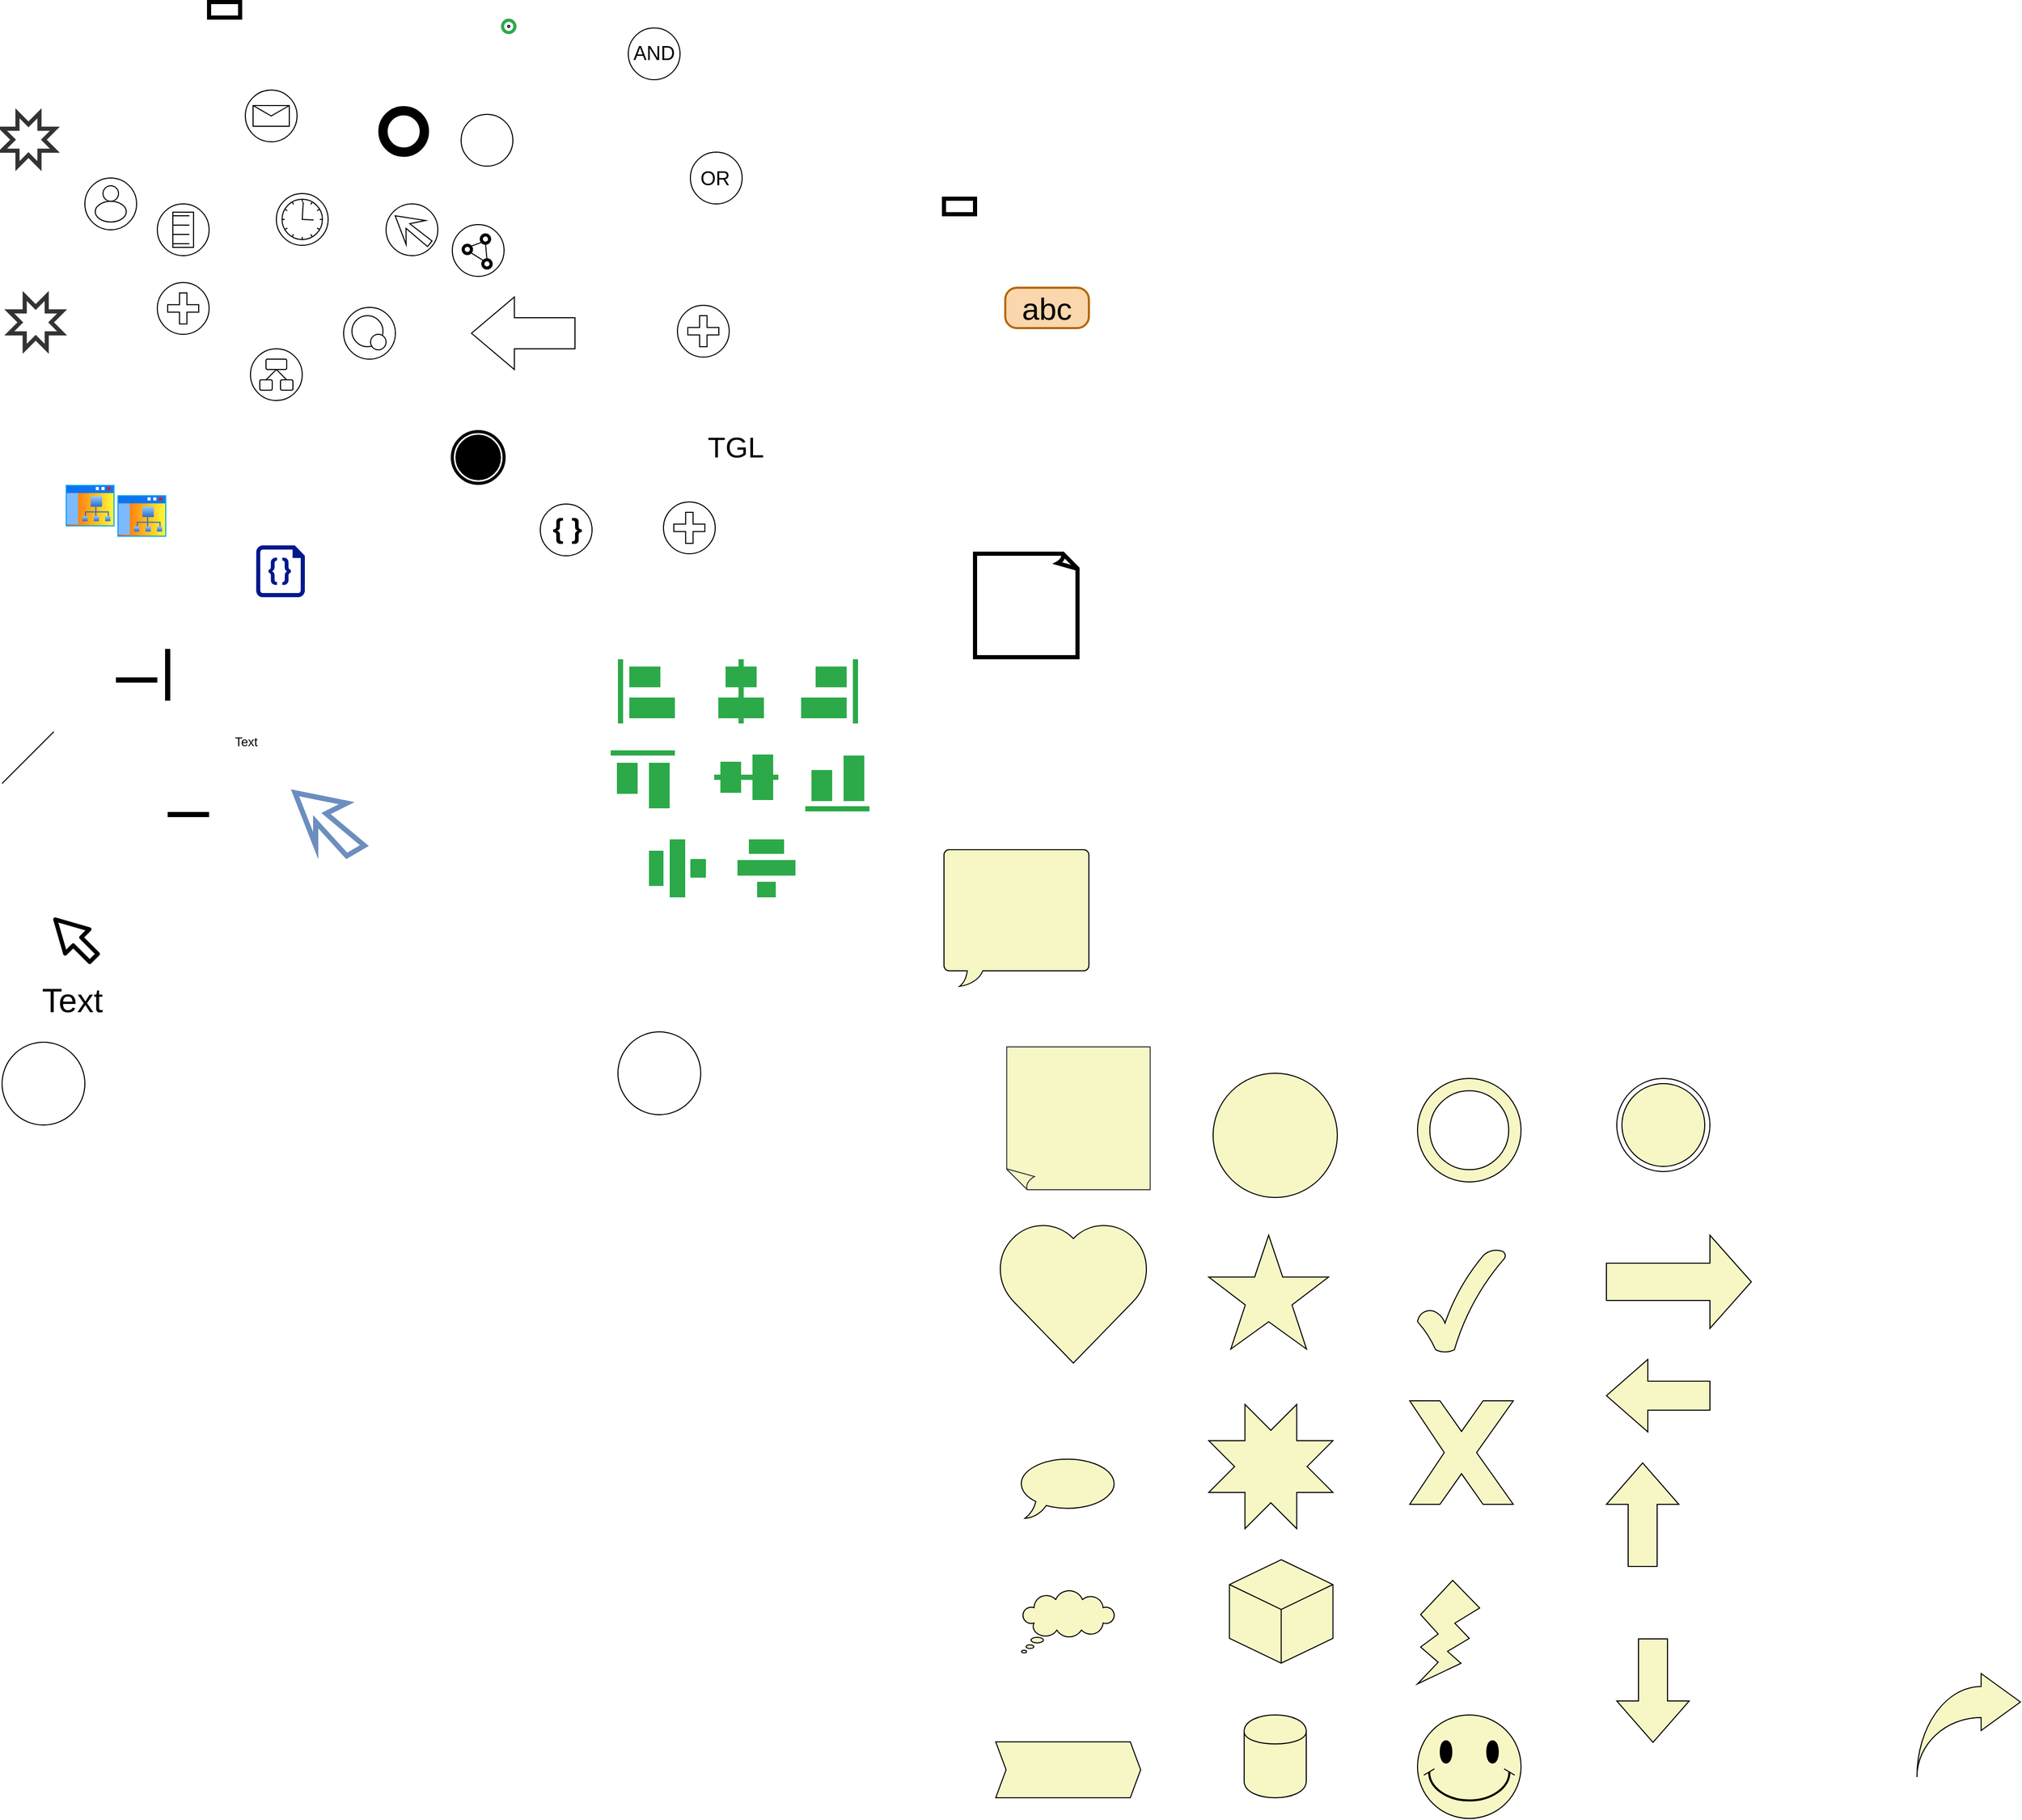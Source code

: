 <mxfile version="12.6.5" type="device"><diagram id="MKchFm_gCQzpG7gEIsij" name="Page-1"><mxGraphModel dx="1106" dy="780" grid="1" gridSize="10" guides="1" tooltips="1" connect="1" arrows="1" fold="1" page="1" pageScale="1" pageWidth="2339" pageHeight="3300" background="none" math="0" shadow="0"><root><mxCell id="0"/><mxCell id="1" parent="0"/><mxCell id="wFlsKhFSELCTzYwG2YkQ-5" value="" style="shape=mxgraph.bpmn.shape;html=1;verticalLabelPosition=bottom;labelBackgroundColor=#ffffff;verticalAlign=top;align=center;perimeter=ellipsePerimeter;outlineConnect=0;outline=standard;symbol=general;" parent="1" vertex="1"><mxGeometry x="553.5" y="153.5" width="50" height="50" as="geometry"/></mxCell><mxCell id="wFlsKhFSELCTzYwG2YkQ-6" value="" style="shape=mxgraph.bpmn.shape;html=1;verticalLabelPosition=bottom;labelBackgroundColor=#ffffff;verticalAlign=top;align=center;perimeter=ellipsePerimeter;outlineConnect=0;outline=end;symbol=general;strokeWidth=3;" parent="1" vertex="1"><mxGeometry x="478" y="150" width="40" height="40" as="geometry"/></mxCell><mxCell id="wFlsKhFSELCTzYwG2YkQ-7" value="" style="shape=mxgraph.bpmn.shape;html=1;verticalLabelPosition=bottom;labelBackgroundColor=#ffffff;verticalAlign=top;align=center;perimeter=ellipsePerimeter;outlineConnect=0;outline=standard;symbol=message;" parent="1" vertex="1"><mxGeometry x="345" y="130" width="50" height="50" as="geometry"/></mxCell><mxCell id="wFlsKhFSELCTzYwG2YkQ-8" value="" style="shape=mxgraph.bpmn.shape;html=1;verticalLabelPosition=bottom;labelBackgroundColor=#ffffff;verticalAlign=top;align=center;perimeter=ellipsePerimeter;outlineConnect=0;outline=standard;symbol=timer;" parent="1" vertex="1"><mxGeometry x="375" y="230" width="50" height="50" as="geometry"/></mxCell><mxCell id="wFlsKhFSELCTzYwG2YkQ-11" value="" style="shape=mxgraph.bpmn.shape;html=1;verticalLabelPosition=bottom;labelBackgroundColor=#ffffff;verticalAlign=top;align=center;perimeter=ellipsePerimeter;outlineConnect=0;outline=end;symbol=terminate;" parent="1" vertex="1"><mxGeometry x="545" y="460" width="50" height="50" as="geometry"/></mxCell><mxCell id="wFlsKhFSELCTzYwG2YkQ-12" value="" style="shape=mxgraph.bpmn.shape;html=1;verticalLabelPosition=bottom;labelBackgroundColor=#ffffff;verticalAlign=top;align=center;perimeter=ellipsePerimeter;outlineConnect=0;outline=standard;symbol=general;" parent="1" vertex="1"><mxGeometry x="715" y="70" width="50" height="50" as="geometry"/></mxCell><mxCell id="wFlsKhFSELCTzYwG2YkQ-14" value="AND" style="text;html=1;strokeColor=none;fillColor=none;align=center;verticalAlign=middle;whiteSpace=wrap;rounded=0;fontSize=19;" parent="1" vertex="1"><mxGeometry x="720" y="85" width="40" height="20" as="geometry"/></mxCell><mxCell id="wFlsKhFSELCTzYwG2YkQ-15" value="" style="shape=mxgraph.bpmn.shape;html=1;verticalLabelPosition=bottom;labelBackgroundColor=#ffffff;verticalAlign=top;align=center;perimeter=ellipsePerimeter;outlineConnect=0;outline=standard;symbol=general;" parent="1" vertex="1"><mxGeometry x="775" y="190" width="50" height="50" as="geometry"/></mxCell><mxCell id="wFlsKhFSELCTzYwG2YkQ-16" value="OR" style="text;html=1;strokeColor=none;fillColor=none;align=center;verticalAlign=middle;whiteSpace=wrap;rounded=0;fontSize=19;" parent="1" vertex="1"><mxGeometry x="779" y="206" width="40" height="20" as="geometry"/></mxCell><mxCell id="wFlsKhFSELCTzYwG2YkQ-17" value="" style="shape=mxgraph.bpmn.shape;html=1;verticalLabelPosition=bottom;labelBackgroundColor=#ffffff;verticalAlign=top;align=center;perimeter=ellipsePerimeter;outlineConnect=0;outline=standard;symbol=general;" parent="1" vertex="1"><mxGeometry x="350" y="380" width="50" height="50" as="geometry"/></mxCell><mxCell id="wFlsKhFSELCTzYwG2YkQ-28" value="" style="shape=mxgraph.bpmn.shape;html=1;verticalLabelPosition=bottom;labelBackgroundColor=#ffffff;verticalAlign=top;align=center;perimeter=ellipsePerimeter;outlineConnect=0;outline=standard;symbol=general;" parent="1" vertex="1"><mxGeometry x="440" y="340" width="50" height="50" as="geometry"/></mxCell><mxCell id="wFlsKhFSELCTzYwG2YkQ-29" value="" style="shape=mxgraph.bpmn.shape;html=1;verticalLabelPosition=bottom;labelBackgroundColor=#ffffff;verticalAlign=top;align=center;perimeter=ellipsePerimeter;outlineConnect=0;outline=standard;symbol=general;" parent="1" vertex="1"><mxGeometry x="448" y="348" width="30" height="30" as="geometry"/></mxCell><mxCell id="wFlsKhFSELCTzYwG2YkQ-30" value="" style="shape=mxgraph.bpmn.shape;html=1;verticalLabelPosition=bottom;labelBackgroundColor=#ffffff;verticalAlign=top;align=center;perimeter=ellipsePerimeter;outlineConnect=0;outline=standard;symbol=general;" parent="1" vertex="1"><mxGeometry x="466" y="366" width="15" height="15" as="geometry"/></mxCell><mxCell id="wFlsKhFSELCTzYwG2YkQ-34" value="" style="aspect=fixed;perimeter=ellipsePerimeter;html=1;align=center;shadow=0;dashed=0;spacingTop=3;image;image=img/lib/active_directory/sub_site.svg;fontSize=19;" parent="1" vertex="1"><mxGeometry x="220" y="520" width="50" height="43" as="geometry"/></mxCell><mxCell id="wFlsKhFSELCTzYwG2YkQ-35" value="" style="aspect=fixed;perimeter=ellipsePerimeter;html=1;align=center;shadow=0;dashed=0;spacingTop=3;image;image=img/lib/active_directory/sub_site.svg;fontSize=19;" parent="1" vertex="1"><mxGeometry x="170" y="510" width="50" height="43" as="geometry"/></mxCell><mxCell id="wFlsKhFSELCTzYwG2YkQ-36" value="" style="rounded=1;whiteSpace=wrap;html=1;fontSize=19;" parent="1" vertex="1"><mxGeometry x="365" y="390" width="20" height="10" as="geometry"/></mxCell><mxCell id="wFlsKhFSELCTzYwG2YkQ-37" value="" style="rounded=1;whiteSpace=wrap;html=1;fontSize=19;" parent="1" vertex="1"><mxGeometry x="359" y="410" width="12" height="10" as="geometry"/></mxCell><mxCell id="wFlsKhFSELCTzYwG2YkQ-38" value="" style="rounded=1;whiteSpace=wrap;html=1;fontSize=19;" parent="1" vertex="1"><mxGeometry x="379" y="410" width="12" height="10" as="geometry"/></mxCell><mxCell id="wFlsKhFSELCTzYwG2YkQ-47" value="" style="endArrow=none;html=1;fontSize=19;entryX=0.5;entryY=1;entryDx=0;entryDy=0;exitX=0.5;exitY=0;exitDx=0;exitDy=0;" parent="1" source="wFlsKhFSELCTzYwG2YkQ-37" target="wFlsKhFSELCTzYwG2YkQ-36" edge="1"><mxGeometry width="50" height="50" relative="1" as="geometry"><mxPoint x="370" y="460" as="sourcePoint"/><mxPoint x="420" y="410" as="targetPoint"/><Array as="points"><mxPoint x="365" y="410"/></Array></mxGeometry></mxCell><mxCell id="wFlsKhFSELCTzYwG2YkQ-48" value="" style="endArrow=none;html=1;fontSize=19;exitX=0.5;exitY=0;exitDx=0;exitDy=0;" parent="1" source="wFlsKhFSELCTzYwG2YkQ-38" edge="1"><mxGeometry width="50" height="50" relative="1" as="geometry"><mxPoint x="375" y="420" as="sourcePoint"/><mxPoint x="375" y="400" as="targetPoint"/><Array as="points"/></mxGeometry></mxCell><mxCell id="wFlsKhFSELCTzYwG2YkQ-49" value="" style="shape=mxgraph.bpmn.shape;html=1;verticalLabelPosition=bottom;labelBackgroundColor=#ffffff;verticalAlign=top;align=center;perimeter=ellipsePerimeter;outlineConnect=0;outline=standard;symbol=general;" parent="1" vertex="1"><mxGeometry x="481" y="240" width="50" height="50" as="geometry"/></mxCell><mxCell id="wFlsKhFSELCTzYwG2YkQ-50" value="" style="shape=mxgraph.bpmn.shape;html=1;verticalLabelPosition=bottom;labelBackgroundColor=#ffffff;verticalAlign=top;align=center;perimeter=ellipsePerimeter;outlineConnect=0;outline=standard;symbol=general;" parent="1" vertex="1"><mxGeometry x="545" y="260" width="50" height="50" as="geometry"/></mxCell><mxCell id="wFlsKhFSELCTzYwG2YkQ-51" value="" style="shape=mxgraph.bpmn.shape;html=1;verticalLabelPosition=bottom;labelBackgroundColor=#ffffff;verticalAlign=top;align=center;perimeter=ellipsePerimeter;outlineConnect=0;outline=end;symbol=general;strokeWidth=1;" parent="1" vertex="1"><mxGeometry x="573" y="270" width="8" height="8" as="geometry"/></mxCell><mxCell id="wFlsKhFSELCTzYwG2YkQ-52" value="" style="shape=mxgraph.bpmn.shape;html=1;verticalLabelPosition=bottom;labelBackgroundColor=#ffffff;verticalAlign=top;align=center;perimeter=ellipsePerimeter;outlineConnect=0;outline=end;symbol=general;strokeWidth=1;" parent="1" vertex="1"><mxGeometry x="555.5" y="280" width="8" height="8" as="geometry"/></mxCell><mxCell id="wFlsKhFSELCTzYwG2YkQ-53" value="" style="shape=mxgraph.bpmn.shape;html=1;verticalLabelPosition=bottom;labelBackgroundColor=#ffffff;verticalAlign=top;align=center;perimeter=ellipsePerimeter;outlineConnect=0;outline=end;symbol=general;strokeWidth=1;" parent="1" vertex="1"><mxGeometry x="574.5" y="294" width="8" height="8" as="geometry"/></mxCell><mxCell id="wFlsKhFSELCTzYwG2YkQ-55" value="" style="endArrow=none;html=1;fontSize=19;entryX=0.5;entryY=1;entryDx=0;entryDy=0;exitX=0.5;exitY=0;exitDx=0;exitDy=0;" parent="1" source="wFlsKhFSELCTzYwG2YkQ-53" target="wFlsKhFSELCTzYwG2YkQ-51" edge="1"><mxGeometry width="50" height="50" relative="1" as="geometry"><mxPoint x="577" y="290" as="sourcePoint"/><mxPoint x="628.5" y="298" as="targetPoint"/></mxGeometry></mxCell><mxCell id="wFlsKhFSELCTzYwG2YkQ-56" value="" style="endArrow=none;html=1;fontSize=19;entryX=0.855;entryY=0.855;entryDx=0;entryDy=0;entryPerimeter=0;exitX=0.145;exitY=0.145;exitDx=0;exitDy=0;exitPerimeter=0;" parent="1" source="wFlsKhFSELCTzYwG2YkQ-53" target="wFlsKhFSELCTzYwG2YkQ-52" edge="1"><mxGeometry width="50" height="50" relative="1" as="geometry"><mxPoint x="580" y="300" as="sourcePoint"/><mxPoint x="587" y="288" as="targetPoint"/></mxGeometry></mxCell><mxCell id="wFlsKhFSELCTzYwG2YkQ-57" value="" style="endArrow=none;html=1;fontSize=19;entryX=0.145;entryY=0.855;entryDx=0;entryDy=0;exitX=0.855;exitY=0.145;exitDx=0;exitDy=0;exitPerimeter=0;entryPerimeter=0;" parent="1" source="wFlsKhFSELCTzYwG2YkQ-52" target="wFlsKhFSELCTzYwG2YkQ-51" edge="1"><mxGeometry width="50" height="50" relative="1" as="geometry"><mxPoint x="598.5" y="314" as="sourcePoint"/><mxPoint x="597" y="298" as="targetPoint"/></mxGeometry></mxCell><mxCell id="wFlsKhFSELCTzYwG2YkQ-60" value="" style="html=1;shadow=0;dashed=0;align=center;verticalAlign=middle;shape=mxgraph.arrows2.arrow;dy=0.57;dx=41.43;flipH=1;notch=0;strokeWidth=1;fontSize=19;" parent="1" vertex="1"><mxGeometry x="563.5" y="330" width="100" height="70" as="geometry"/></mxCell><mxCell id="wFlsKhFSELCTzYwG2YkQ-61" value="" style="html=1;shadow=0;dashed=0;align=center;verticalAlign=middle;shape=mxgraph.arrows2.stylisedArrow;dy=0.81;dx=15.77;notch=0;feather=0.77;strokeWidth=1;fontSize=19;rotation=-141;" parent="1" vertex="1"><mxGeometry x="485" y="250" width="43" height="30" as="geometry"/></mxCell><mxCell id="FpRbj6U2jyHxAdm39Giw-1" value="" style="verticalLabelPosition=bottom;verticalAlign=top;html=1;shape=mxgraph.basic.rect;fillColor2=none;strokeWidth=4;size=20;indent=5;" parent="1" vertex="1"><mxGeometry x="310" y="45" width="30" height="15" as="geometry"/></mxCell><mxCell id="FpRbj6U2jyHxAdm39Giw-2" value="" style="verticalLabelPosition=bottom;verticalAlign=top;html=1;shape=mxgraph.basic.8_point_star;strokeColor=#333333;fillColor=none;rotation=90;strokeWidth=4;" parent="1" vertex="1"><mxGeometry x="117" y="329" width="51" height="51" as="geometry"/></mxCell><mxCell id="XHwcnatwrg4kesOlr2tK-1" value="" style="pointerEvents=1;shadow=0;dashed=0;html=1;strokeColor=none;labelPosition=center;verticalLabelPosition=bottom;verticalAlign=top;align=center;shape=mxgraph.azure.code_file;fillColor=#00188D;" parent="1" vertex="1"><mxGeometry x="355.5" y="570" width="47" height="50" as="geometry"/></mxCell><mxCell id="XHwcnatwrg4kesOlr2tK-2" value="" style="shape=mxgraph.bpmn.shape;html=1;verticalLabelPosition=bottom;labelBackgroundColor=#ffffff;verticalAlign=top;align=center;perimeter=ellipsePerimeter;outlineConnect=0;outline=standard;symbol=parallelMultiple;" parent="1" vertex="1"><mxGeometry x="749" y="528" width="50" height="50" as="geometry"/></mxCell><mxCell id="XHwcnatwrg4kesOlr2tK-3" value="" style="shape=mxgraph.bpmn.shape;html=1;verticalLabelPosition=bottom;labelBackgroundColor=#ffffff;verticalAlign=top;align=center;perimeter=ellipsePerimeter;outlineConnect=0;outline=standard;symbol=general;" parent="1" vertex="1"><mxGeometry x="630" y="530" width="50" height="50" as="geometry"/></mxCell><mxCell id="XHwcnatwrg4kesOlr2tK-4" value="&lt;font style=&quot;font-size: 27px&quot;&gt;&lt;b&gt;{ }&lt;/b&gt;&lt;/font&gt;" style="text;html=1;resizable=0;points=[];autosize=1;align=left;verticalAlign=top;spacingTop=-4;" parent="1" vertex="1"><mxGeometry x="640" y="535" width="40" height="20" as="geometry"/></mxCell><mxCell id="d6dchXDR6YoKT2j-TZnI-1" value="Text" style="text;strokeColor=none;fillColor=none;align=center;verticalAlign=middle;whiteSpace=wrap;rounded=0;fontSize=32;spacing=0;" parent="1" vertex="1"><mxGeometry x="147.5" y="1000" width="60" height="20" as="geometry"/></mxCell><mxCell id="pP2XcOLntJb8wez1SpZY-1" value="" style="endArrow=none;html=1;fontSize=28;strokeWidth=5;" parent="1" edge="1"><mxGeometry width="50" height="50" relative="1" as="geometry"><mxPoint x="220" y="700" as="sourcePoint"/><mxPoint x="260" y="700" as="targetPoint"/></mxGeometry></mxCell><mxCell id="pP2XcOLntJb8wez1SpZY-2" value="" style="endArrow=none;html=1;fontSize=28;strokeWidth=5;" parent="1" edge="1"><mxGeometry width="50" height="50" relative="1" as="geometry"><mxPoint x="270" y="670" as="sourcePoint"/><mxPoint x="270" y="720" as="targetPoint"/></mxGeometry></mxCell><mxCell id="pP2XcOLntJb8wez1SpZY-3" value="TGL" style="text;html=1;strokeColor=none;fillColor=none;align=center;verticalAlign=middle;whiteSpace=wrap;rounded=0;fontSize=28;" parent="1" vertex="1"><mxGeometry x="769" y="450" width="100" height="50" as="geometry"/></mxCell><mxCell id="wFlsKhFSELCTzYwG2YkQ-9" value="" style="shape=mxgraph.bpmn.shape;html=1;verticalLabelPosition=bottom;labelBackgroundColor=#ffffff;verticalAlign=top;align=center;perimeter=ellipsePerimeter;outlineConnect=0;outline=standard;symbol=conditional;" parent="1" vertex="1"><mxGeometry x="260" y="240" width="50" height="50" as="geometry"/></mxCell><mxCell id="wFlsKhFSELCTzYwG2YkQ-10" value="" style="shape=mxgraph.bpmn.shape;html=1;verticalLabelPosition=bottom;labelBackgroundColor=#ffffff;verticalAlign=top;align=center;perimeter=ellipsePerimeter;outlineConnect=0;outline=standard;symbol=parallelMultiple;" parent="1" vertex="1"><mxGeometry x="260" y="316" width="50" height="50" as="geometry"/></mxCell><mxCell id="wFlsKhFSELCTzYwG2YkQ-31" value="" style="shape=mxgraph.bpmn.shape;html=1;verticalLabelPosition=bottom;labelBackgroundColor=#ffffff;verticalAlign=top;align=center;perimeter=ellipsePerimeter;outlineConnect=0;outline=standard;symbol=general;" parent="1" vertex="1"><mxGeometry x="190" y="215" width="50" height="50" as="geometry"/></mxCell><mxCell id="wFlsKhFSELCTzYwG2YkQ-32" value="" style="shape=mxgraph.bpmn.shape;html=1;verticalLabelPosition=bottom;labelBackgroundColor=#ffffff;verticalAlign=top;align=center;perimeter=ellipsePerimeter;outlineConnect=0;outline=standard;symbol=general;" parent="1" vertex="1"><mxGeometry x="207.5" y="222.5" width="15" height="15" as="geometry"/></mxCell><mxCell id="wFlsKhFSELCTzYwG2YkQ-33" value="" style="shape=mxgraph.bpmn.shape;html=1;verticalLabelPosition=bottom;labelBackgroundColor=#ffffff;verticalAlign=top;align=center;perimeter=ellipsePerimeter;outlineConnect=0;outline=standard;symbol=general;" parent="1" vertex="1"><mxGeometry x="200" y="237.5" width="30" height="20" as="geometry"/></mxCell><mxCell id="5aPK8WfyJt09AZq83wBr-3" value="" style="endArrow=none;html=1;" parent="1" edge="1"><mxGeometry width="50" height="50" relative="1" as="geometry"><mxPoint x="110" y="800" as="sourcePoint"/><mxPoint x="160" y="750" as="targetPoint"/></mxGeometry></mxCell><mxCell id="5aPK8WfyJt09AZq83wBr-33" value="" style="rounded=0;whiteSpace=wrap;html=1;fillColor=#2CA949;strokeWidth=4;strokeColor=#2CA949;" parent="1" vertex="1"><mxGeometry x="718" y="689" width="26" height="16" as="geometry"/></mxCell><mxCell id="5aPK8WfyJt09AZq83wBr-34" value="" style="rounded=0;whiteSpace=wrap;html=1;fillColor=#2CA949;strokeWidth=4;strokeColor=#2CA949;" parent="1" vertex="1"><mxGeometry x="718" y="719" width="40" height="16" as="geometry"/></mxCell><mxCell id="5aPK8WfyJt09AZq83wBr-36" value="" style="rounded=0;whiteSpace=wrap;html=1;fillColor=#2CA949;strokeWidth=4;strokeColor=#2CA949;" parent="1" vertex="1"><mxGeometry x="707" y="682" width="1" height="58" as="geometry"/></mxCell><mxCell id="5aPK8WfyJt09AZq83wBr-37" value="" style="rounded=0;whiteSpace=wrap;html=1;fillColor=#2CA949;strokeWidth=4;strokeColor=#2CA949;" parent="1" vertex="1"><mxGeometry x="811" y="689" width="26" height="16" as="geometry"/></mxCell><mxCell id="5aPK8WfyJt09AZq83wBr-38" value="" style="rounded=0;whiteSpace=wrap;html=1;fillColor=#2CA949;strokeWidth=4;strokeColor=#2CA949;" parent="1" vertex="1"><mxGeometry x="804" y="719" width="40" height="16" as="geometry"/></mxCell><mxCell id="5aPK8WfyJt09AZq83wBr-39" value="" style="rounded=0;whiteSpace=wrap;html=1;fillColor=#2CA949;strokeWidth=4;strokeColor=#2CA949;" parent="1" vertex="1"><mxGeometry x="823.5" y="682" width="1" height="58" as="geometry"/></mxCell><mxCell id="5aPK8WfyJt09AZq83wBr-40" value="" style="rounded=0;whiteSpace=wrap;html=1;fillColor=#2CA949;strokeWidth=4;strokeColor=#2CA949;" parent="1" vertex="1"><mxGeometry x="898" y="689" width="26" height="16" as="geometry"/></mxCell><mxCell id="5aPK8WfyJt09AZq83wBr-41" value="" style="rounded=0;whiteSpace=wrap;html=1;fillColor=#2CA949;strokeWidth=4;strokeColor=#2CA949;" parent="1" vertex="1"><mxGeometry x="884" y="719" width="40" height="16" as="geometry"/></mxCell><mxCell id="5aPK8WfyJt09AZq83wBr-42" value="" style="rounded=0;whiteSpace=wrap;html=1;fillColor=#2CA949;strokeWidth=4;strokeColor=#2CA949;" parent="1" vertex="1"><mxGeometry x="934" y="682" width="1" height="58" as="geometry"/></mxCell><mxCell id="5aPK8WfyJt09AZq83wBr-43" value="" style="rounded=0;whiteSpace=wrap;html=1;fillColor=#2CA949;strokeWidth=4;strokeColor=#2CA949;direction=south;" parent="1" vertex="1"><mxGeometry x="706" y="782.0" width="16" height="26" as="geometry"/></mxCell><mxCell id="5aPK8WfyJt09AZq83wBr-44" value="" style="rounded=0;whiteSpace=wrap;html=1;fillColor=#2CA949;strokeWidth=4;strokeColor=#2CA949;direction=south;" parent="1" vertex="1"><mxGeometry x="737" y="782" width="16" height="40" as="geometry"/></mxCell><mxCell id="5aPK8WfyJt09AZq83wBr-45" value="" style="rounded=0;whiteSpace=wrap;html=1;fillColor=#2CA949;strokeWidth=4;strokeColor=#2CA949;direction=south;" parent="1" vertex="1"><mxGeometry x="700" y="770" width="58" height="1" as="geometry"/></mxCell><mxCell id="5aPK8WfyJt09AZq83wBr-46" value="" style="rounded=0;whiteSpace=wrap;html=1;fillColor=#2CA949;strokeWidth=4;strokeColor=#2CA949;direction=south;" parent="1" vertex="1"><mxGeometry x="806" y="781.0" width="16" height="26" as="geometry"/></mxCell><mxCell id="5aPK8WfyJt09AZq83wBr-47" value="" style="rounded=0;whiteSpace=wrap;html=1;fillColor=#2CA949;strokeWidth=4;strokeColor=#2CA949;direction=south;" parent="1" vertex="1"><mxGeometry x="837" y="774.0" width="16" height="40" as="geometry"/></mxCell><mxCell id="5aPK8WfyJt09AZq83wBr-48" value="" style="rounded=0;whiteSpace=wrap;html=1;fillColor=#2CA949;strokeWidth=4;strokeColor=#2CA949;direction=south;" parent="1" vertex="1"><mxGeometry x="800" y="793.5" width="58" height="1" as="geometry"/></mxCell><mxCell id="5aPK8WfyJt09AZq83wBr-49" value="" style="rounded=0;whiteSpace=wrap;html=1;fillColor=#2CA949;strokeWidth=4;strokeColor=#2CA949;direction=south;" parent="1" vertex="1"><mxGeometry x="894" y="789.0" width="16" height="26" as="geometry"/></mxCell><mxCell id="5aPK8WfyJt09AZq83wBr-50" value="" style="rounded=0;whiteSpace=wrap;html=1;fillColor=#2CA949;strokeWidth=4;strokeColor=#2CA949;direction=south;" parent="1" vertex="1"><mxGeometry x="925" y="775.0" width="16" height="40" as="geometry"/></mxCell><mxCell id="5aPK8WfyJt09AZq83wBr-51" value="" style="rounded=0;whiteSpace=wrap;html=1;fillColor=#2CA949;strokeWidth=4;strokeColor=#2CA949;direction=south;" parent="1" vertex="1"><mxGeometry x="888" y="824.0" width="58" height="1" as="geometry"/></mxCell><mxCell id="5aPK8WfyJt09AZq83wBr-52" value="" style="rounded=0;whiteSpace=wrap;html=1;fillColor=#2CA949;strokeWidth=4;strokeColor=#2CA949;direction=south;" parent="1" vertex="1"><mxGeometry x="737" y="867.0" width="10" height="30" as="geometry"/></mxCell><mxCell id="5aPK8WfyJt09AZq83wBr-53" value="" style="rounded=0;whiteSpace=wrap;html=1;fillColor=#2CA949;strokeWidth=4;strokeColor=#2CA949;direction=south;" parent="1" vertex="1"><mxGeometry x="757" y="856" width="11" height="52" as="geometry"/></mxCell><mxCell id="5aPK8WfyJt09AZq83wBr-54" value="" style="rounded=0;whiteSpace=wrap;html=1;fillColor=#2CA949;strokeWidth=4;strokeColor=#2CA949;direction=south;" parent="1" vertex="1"><mxGeometry x="777" y="875" width="11" height="14" as="geometry"/></mxCell><mxCell id="5aPK8WfyJt09AZq83wBr-55" value="" style="rounded=0;whiteSpace=wrap;html=1;fillColor=#2CA949;strokeWidth=4;strokeColor=#2CA949;direction=west;" parent="1" vertex="1"><mxGeometry x="833.5" y="856.0" width="30" height="10" as="geometry"/></mxCell><mxCell id="5aPK8WfyJt09AZq83wBr-56" value="" style="rounded=0;whiteSpace=wrap;html=1;fillColor=#2CA949;strokeWidth=4;strokeColor=#2CA949;direction=west;" parent="1" vertex="1"><mxGeometry x="822.5" y="876" width="52" height="11" as="geometry"/></mxCell><mxCell id="5aPK8WfyJt09AZq83wBr-57" value="" style="rounded=0;whiteSpace=wrap;html=1;fillColor=#2CA949;strokeWidth=4;strokeColor=#2CA949;direction=west;" parent="1" vertex="1"><mxGeometry x="841.5" y="897" width="14" height="11" as="geometry"/></mxCell><mxCell id="5aPK8WfyJt09AZq83wBr-58" value="" style="endArrow=none;html=1;fontSize=28;strokeWidth=5;" parent="1" edge="1"><mxGeometry width="50" height="50" relative="1" as="geometry"><mxPoint x="270" y="830" as="sourcePoint"/><mxPoint x="310" y="830" as="targetPoint"/></mxGeometry></mxCell><mxCell id="5aPK8WfyJt09AZq83wBr-59" value="" style="endArrow=none;html=1;fontSize=28;strokeWidth=5;rounded=0;fillColor=#dae8fc;strokeColor=#6c8ebf;" parent="1" edge="1"><mxGeometry width="50" height="50" relative="1" as="geometry"><mxPoint x="413" y="849" as="sourcePoint"/><mxPoint x="413" y="849" as="targetPoint"/><Array as="points"><mxPoint x="413" y="837"/><mxPoint x="443" y="870"/><mxPoint x="460" y="860"/><mxPoint x="423" y="829"/><mxPoint x="443" y="819"/><mxPoint x="393" y="809"/><mxPoint x="413" y="860"/></Array></mxGeometry></mxCell><mxCell id="5aPK8WfyJt09AZq83wBr-60" value="Text" style="text;html=1;resizable=0;points=[];autosize=1;align=left;verticalAlign=top;spacingTop=-4;" parent="1" vertex="1"><mxGeometry x="333" y="750" width="40" height="20" as="geometry"/></mxCell><mxCell id="5aPK8WfyJt09AZq83wBr-61" value="" style="shape=flexArrow;endArrow=classic;html=1;strokeWidth=4;fillColor=#FFFFFF;width=8;endSize=8.67;endWidth=18;" parent="1" edge="1"><mxGeometry width="50" height="50" relative="1" as="geometry"><mxPoint x="200" y="970" as="sourcePoint"/><mxPoint x="160" y="930" as="targetPoint"/></mxGeometry></mxCell><mxCell id="63IfhXIY2-Oh20F-ue01-1" value="" style="shape=mxgraph.bpmn.shape;html=1;verticalLabelPosition=bottom;verticalAlign=middle;align=center;perimeter=ellipsePerimeter;outlineConnect=0;outline=end;symbol=general;strokeWidth=1;fillColor=none;strokeColor=#2CA949;fontColor=#000000;rounded=0;" parent="1" vertex="1"><mxGeometry x="593.5" y="62.5" width="12" height="12" as="geometry"/></mxCell><mxCell id="63IfhXIY2-Oh20F-ue01-2" value="" style="shape=mxgraph.bpmn.shape;html=1;verticalLabelPosition=bottom;labelBackgroundColor=#ffffff;verticalAlign=top;align=center;perimeter=ellipsePerimeter;outlineConnect=0;outline=standard;symbol=parallelMultiple;" parent="1" vertex="1"><mxGeometry x="762.5" y="338" width="50" height="50" as="geometry"/></mxCell><mxCell id="63IfhXIY2-Oh20F-ue01-3" value="" style="ellipse;whiteSpace=wrap;html=1;aspect=fixed;strokeWidth=1;fillColor=none;" parent="1" vertex="1"><mxGeometry x="110" y="1050" width="80" height="80" as="geometry"/></mxCell><mxCell id="63IfhXIY2-Oh20F-ue01-4" value="" style="ellipse;whiteSpace=wrap;html=1;aspect=fixed;strokeWidth=1;fillColor=none;" parent="1" vertex="1"><mxGeometry x="598.5" y="67.5" width="2" height="2" as="geometry"/></mxCell><mxCell id="63IfhXIY2-Oh20F-ue01-7" value="" style="whiteSpace=wrap;html=1;shape=mxgraph.basic.document;strokeWidth=4;fillColor=#ffffff;" parent="1" vertex="1"><mxGeometry x="1050" y="578" width="100" height="100" as="geometry"/></mxCell><mxCell id="63IfhXIY2-Oh20F-ue01-8" value="" style="whiteSpace=wrap;html=1;shape=mxgraph.basic.document;strokeWidth=1;fillColor=#F7F7C6;rotation=-180;strokeColor=#36393d;" parent="1" vertex="1"><mxGeometry x="1079.21" y="1054.5" width="140" height="138" as="geometry"/></mxCell><mxCell id="63IfhXIY2-Oh20F-ue01-11" value="" style="verticalLabelPosition=bottom;verticalAlign=top;html=1;shape=mxgraph.basic.heart;strokeWidth=1;fillColor=#F7F7C6;" parent="1" vertex="1"><mxGeometry x="1070" y="1223" width="150" height="137" as="geometry"/></mxCell><mxCell id="63IfhXIY2-Oh20F-ue01-12" value="" style="whiteSpace=wrap;html=1;shape=mxgraph.basic.roundRectCallout;dx=30;dy=15;size=5;boundedLbl=1;strokeWidth=1;fillColor=#F7F7C6;verticalAlign=top;" parent="1" vertex="1"><mxGeometry x="1020" y="864" width="140" height="132" as="geometry"/></mxCell><mxCell id="63IfhXIY2-Oh20F-ue01-13" value="" style="html=1;align=center;verticalAlign=top;shape=mxgraph.arrows2.arrow;dy=0;dx=10;notch=10;strokeWidth=1;fillColor=#F7F7C6;" parent="1" vertex="1"><mxGeometry x="1070" y="1726" width="140" height="54" as="geometry"/></mxCell><mxCell id="63IfhXIY2-Oh20F-ue01-15" value="" style="html=1;align=center;verticalAlign=top;shape=mxgraph.arrows2.arrow;dy=0.6;dx=40;notch=0;strokeWidth=1;fillColor=#F7F7C6;" parent="1" vertex="1"><mxGeometry x="1660" y="1236.5" width="140" height="90" as="geometry"/></mxCell><mxCell id="E-sNgk5iFJDUSVF5qv1u-1" value="" style="verticalLabelPosition=bottom;verticalAlign=top;html=1;shape=mxgraph.basic.8_point_star;strokeColor=#333333;fillColor=none;rotation=90;strokeWidth=4;" parent="1" vertex="1"><mxGeometry x="110" y="152.5" width="51" height="51" as="geometry"/></mxCell><mxCell id="E-sNgk5iFJDUSVF5qv1u-2" value="" style="ellipse;whiteSpace=wrap;html=1;aspect=fixed;" parent="1" vertex="1"><mxGeometry x="705" y="1040" width="80" height="80" as="geometry"/></mxCell><mxCell id="E-sNgk5iFJDUSVF5qv1u-3" value="" style="ellipse;whiteSpace=wrap;html=1;aspect=fixed;fillColor=#F7F7C6;" parent="1" vertex="1"><mxGeometry x="1280" y="1080" width="120" height="120" as="geometry"/></mxCell><mxCell id="E-sNgk5iFJDUSVF5qv1u-4" value="" style="verticalLabelPosition=bottom;verticalAlign=top;html=1;shape=mxgraph.basic.8_point_star;fillColor=#F7F7C6;" parent="1" vertex="1"><mxGeometry x="1275.79" y="1400" width="120" height="120" as="geometry"/></mxCell><mxCell id="E-sNgk5iFJDUSVF5qv1u-5" value="" style="verticalLabelPosition=bottom;verticalAlign=top;html=1;shape=mxgraph.basic.star;fillColor=#F7F7C6;" parent="1" vertex="1"><mxGeometry x="1275.79" y="1236.5" width="115.79" height="110" as="geometry"/></mxCell><mxCell id="E-sNgk5iFJDUSVF5qv1u-6" value="" style="whiteSpace=wrap;html=1;shape=mxgraph.basic.cloud_callout;fillColor=#F7F7C6;" parent="1" vertex="1"><mxGeometry x="1095" y="1580" width="90" height="60" as="geometry"/></mxCell><mxCell id="E-sNgk5iFJDUSVF5qv1u-7" value="" style="verticalLabelPosition=bottom;verticalAlign=top;html=1;shape=mxgraph.basic.tick;fillColor=#F7F7C6;" parent="1" vertex="1"><mxGeometry x="1477.5" y="1250" width="85" height="100" as="geometry"/></mxCell><mxCell id="E-sNgk5iFJDUSVF5qv1u-8" value="" style="verticalLabelPosition=bottom;verticalAlign=top;html=1;shape=mxgraph.basic.x;fillColor=#F7F7C6;" parent="1" vertex="1"><mxGeometry x="1470" y="1396.5" width="100" height="100" as="geometry"/></mxCell><mxCell id="E-sNgk5iFJDUSVF5qv1u-9" value="" style="whiteSpace=wrap;html=1;shape=mxgraph.basic.isocube;isoAngle=15;fillColor=#F7F7C6;" parent="1" vertex="1"><mxGeometry x="1295.79" y="1550" width="100" height="100" as="geometry"/></mxCell><mxCell id="E-sNgk5iFJDUSVF5qv1u-10" value="" style="whiteSpace=wrap;html=1;shape=mxgraph.basic.oval_callout;fillColor=#F7F7C6;" parent="1" vertex="1"><mxGeometry x="1090" y="1450" width="100" height="60" as="geometry"/></mxCell><mxCell id="E-sNgk5iFJDUSVF5qv1u-11" value="" style="verticalLabelPosition=bottom;verticalAlign=top;html=1;shape=mxgraph.basic.smiley;fillColor=#F7F7C6;" parent="1" vertex="1"><mxGeometry x="1477.5" y="1700" width="100" height="100" as="geometry"/></mxCell><mxCell id="E-sNgk5iFJDUSVF5qv1u-12" value="" style="verticalLabelPosition=bottom;verticalAlign=top;html=1;shape=mxgraph.basic.flash;fillColor=#F7F7C6;" parent="1" vertex="1"><mxGeometry x="1477.5" y="1570" width="60" height="100" as="geometry"/></mxCell><mxCell id="E-sNgk5iFJDUSVF5qv1u-13" value="" style="verticalLabelPosition=bottom;verticalAlign=top;html=1;shape=mxgraph.basic.donut;dx=11.86;fillColor=#F7F7C6;" parent="1" vertex="1"><mxGeometry x="1477.5" y="1085" width="100" height="100" as="geometry"/></mxCell><mxCell id="E-sNgk5iFJDUSVF5qv1u-14" value="" style="html=1;shadow=0;dashed=0;align=center;verticalAlign=middle;shape=mxgraph.arrows2.arrow;dy=0.6;dx=40;flipH=1;notch=0;fillColor=#F7F7C6;" parent="1" vertex="1"><mxGeometry x="1660" y="1356.5" width="100" height="70" as="geometry"/></mxCell><mxCell id="E-sNgk5iFJDUSVF5qv1u-15" value="" style="html=1;shadow=0;dashed=0;align=center;verticalAlign=middle;shape=mxgraph.arrows2.arrow;dy=0.6;dx=40;direction=north;notch=0;fillColor=#F7F7C6;" parent="1" vertex="1"><mxGeometry x="1660" y="1456.5" width="70" height="100" as="geometry"/></mxCell><mxCell id="E-sNgk5iFJDUSVF5qv1u-16" value="" style="html=1;shadow=0;dashed=0;align=center;verticalAlign=middle;shape=mxgraph.arrows2.arrow;dy=0.6;dx=40;direction=south;notch=0;fillColor=#F7F7C6;" parent="1" vertex="1"><mxGeometry x="1670" y="1626.5" width="70" height="100" as="geometry"/></mxCell><mxCell id="NW9alQMCpGLJwtcteQzf-4" value="" style="shape=cylinder;whiteSpace=wrap;html=1;boundedLbl=1;backgroundOutline=1;fillColor=#F7F7C6;" vertex="1" parent="1"><mxGeometry x="1310" y="1700" width="60" height="80" as="geometry"/></mxCell><mxCell id="NW9alQMCpGLJwtcteQzf-5" value="" style="html=1;shadow=0;dashed=0;align=center;verticalAlign=middle;shape=mxgraph.arrows2.jumpInArrow;dy=15;dx=38;arrowHead=55;fillColor=#F7F7C6;" vertex="1" parent="1"><mxGeometry x="1960" y="1660" width="100" height="100" as="geometry"/></mxCell><mxCell id="NW9alQMCpGLJwtcteQzf-9" value="" style="group" vertex="1" connectable="0" parent="1"><mxGeometry x="1670" y="1085" width="90" height="90" as="geometry"/></mxCell><mxCell id="NW9alQMCpGLJwtcteQzf-7" value="" style="ellipse;whiteSpace=wrap;html=1;aspect=fixed;fillColor=none;gradientColor=none;" vertex="1" parent="NW9alQMCpGLJwtcteQzf-9"><mxGeometry width="90" height="90" as="geometry"/></mxCell><mxCell id="NW9alQMCpGLJwtcteQzf-8" value="" style="ellipse;whiteSpace=wrap;html=1;aspect=fixed;fillColor=#F7F7C6;gradientColor=none;" vertex="1" parent="NW9alQMCpGLJwtcteQzf-9"><mxGeometry x="5" y="5" width="80" height="80" as="geometry"/></mxCell><mxCell id="NW9alQMCpGLJwtcteQzf-10" value="abc" style="rounded=1;whiteSpace=wrap;html=1;fillColor=#fad7ac;strokeWidth=2;arcSize=29;fontSize=30;strokeColor=#b46504;spacing=0;" vertex="1" parent="1"><mxGeometry x="1079.21" y="321" width="80.79" height="39" as="geometry"/></mxCell><mxCell id="NW9alQMCpGLJwtcteQzf-11" value="" style="verticalLabelPosition=bottom;verticalAlign=top;html=1;shape=mxgraph.basic.rect;fillColor2=none;strokeWidth=4;size=20;indent=5;" vertex="1" parent="1"><mxGeometry x="1020" y="235" width="30" height="15" as="geometry"/></mxCell></root></mxGraphModel></diagram></mxfile>